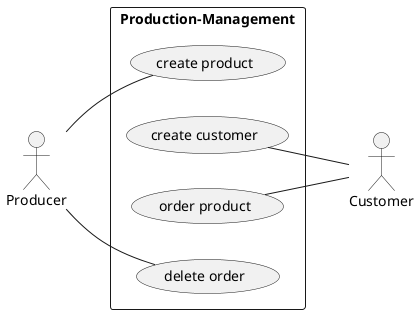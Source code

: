 @startuml
left to right direction
:Producer:
:Customer:
rectangle Production-Management {
Producer -left- (create product)
Customer -right- (create customer)
Customer -up- (order product)
Producer -- (delete order)
}
@enduml